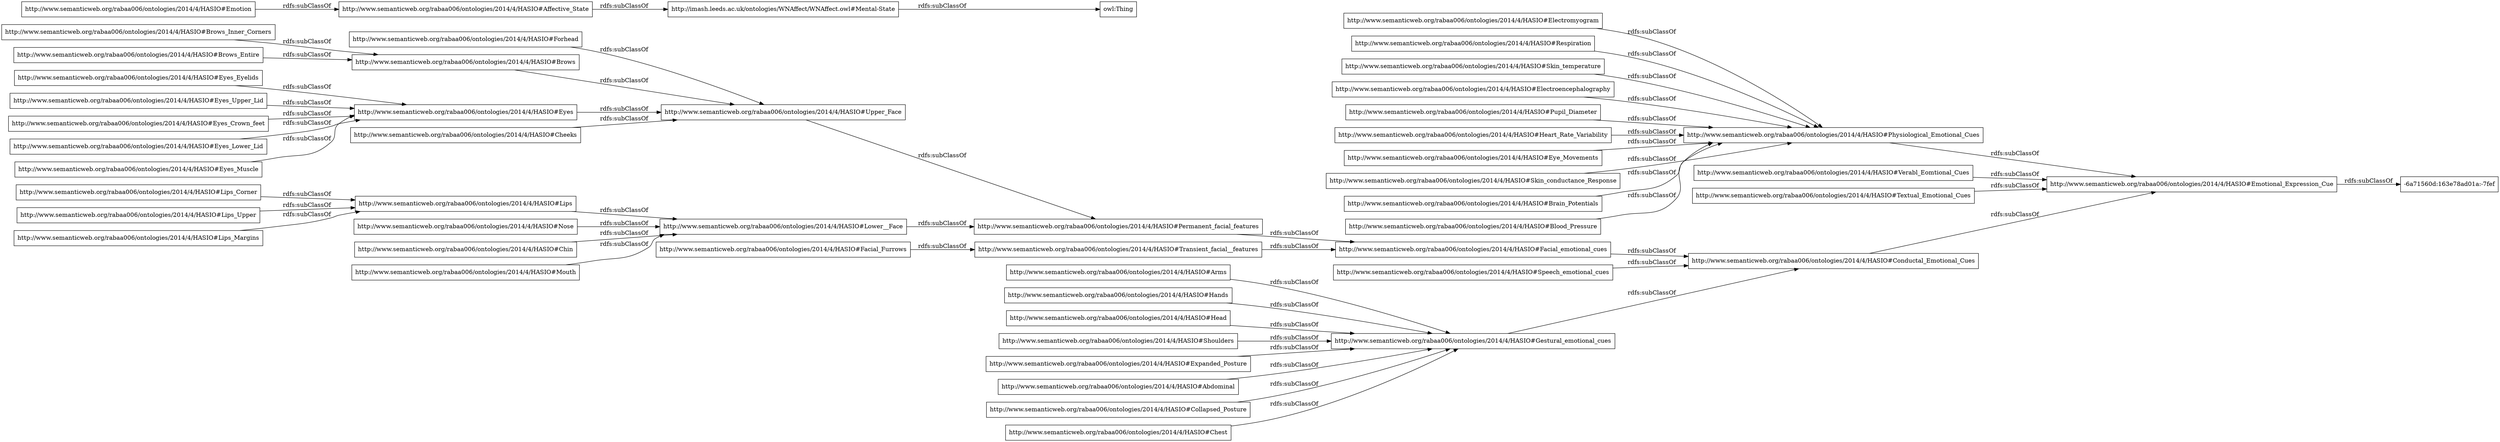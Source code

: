 digraph ar2dtool_diagram { 
rankdir=LR;
size="1000"
node [shape = rectangle, color="black"]; "http://www.semanticweb.org/rabaa006/ontologies/2014/4/HASIO#Arms" "http://www.semanticweb.org/rabaa006/ontologies/2014/4/HASIO#Shoulders" "http://www.semanticweb.org/rabaa006/ontologies/2014/4/HASIO#Lips_Corner" "http://www.semanticweb.org/rabaa006/ontologies/2014/4/HASIO#Lower__Face" "http://www.semanticweb.org/rabaa006/ontologies/2014/4/HASIO#Forhead" "http://www.semanticweb.org/rabaa006/ontologies/2014/4/HASIO#Lips" "http://www.semanticweb.org/rabaa006/ontologies/2014/4/HASIO#Emotion" "http://www.semanticweb.org/rabaa006/ontologies/2014/4/HASIO#Eyes_Eyelids" "http://www.semanticweb.org/rabaa006/ontologies/2014/4/HASIO#Verabl_Eomtional_Cues" "http://www.semanticweb.org/rabaa006/ontologies/2014/4/HASIO#Expanded_Posture" "http://www.semanticweb.org/rabaa006/ontologies/2014/4/HASIO#Electroencephalography" "http://www.semanticweb.org/rabaa006/ontologies/2014/4/HASIO#Permanent_facial_features" "http://www.semanticweb.org/rabaa006/ontologies/2014/4/HASIO#Affective_State" "http://www.semanticweb.org/rabaa006/ontologies/2014/4/HASIO#Eyes_Upper_Lid" "http://www.semanticweb.org/rabaa006/ontologies/2014/4/HASIO#Nose" "http://imash.leeds.ac.uk/ontologies/WNAffect/WNAffect.owl#Mental-State" "http://www.semanticweb.org/rabaa006/ontologies/2014/4/HASIO#Chin" "http://www.semanticweb.org/rabaa006/ontologies/2014/4/HASIO#Conductal_Emotional_Cues" "http://www.semanticweb.org/rabaa006/ontologies/2014/4/HASIO#Pupil_Diameter" "http://www.semanticweb.org/rabaa006/ontologies/2014/4/HASIO#Heart_Rate_Variability" "http://www.semanticweb.org/rabaa006/ontologies/2014/4/HASIO#Eyes_Crown_feet" "http://www.semanticweb.org/rabaa006/ontologies/2014/4/HASIO#Brows" "http://www.semanticweb.org/rabaa006/ontologies/2014/4/HASIO#Eye_Movements" "http://www.semanticweb.org/rabaa006/ontologies/2014/4/HASIO#Abdominal" "http://www.semanticweb.org/rabaa006/ontologies/2014/4/HASIO#Collapsed_Posture" "http://www.semanticweb.org/rabaa006/ontologies/2014/4/HASIO#Skin_conductance_Response" "http://www.semanticweb.org/rabaa006/ontologies/2014/4/HASIO#Transient_facial__features" "http://www.semanticweb.org/rabaa006/ontologies/2014/4/HASIO#Facial_Furrows" "http://www.semanticweb.org/rabaa006/ontologies/2014/4/HASIO#Textual_Emotional_Cues" "http://www.semanticweb.org/rabaa006/ontologies/2014/4/HASIO#Brows_Inner_Corners" "http://www.semanticweb.org/rabaa006/ontologies/2014/4/HASIO#Speech_emotional_cues" "http://www.semanticweb.org/rabaa006/ontologies/2014/4/HASIO#Eyes" "http://www.semanticweb.org/rabaa006/ontologies/2014/4/HASIO#Gestural_emotional_cues" "http://www.semanticweb.org/rabaa006/ontologies/2014/4/HASIO#Brows_Entire" "http://www.semanticweb.org/rabaa006/ontologies/2014/4/HASIO#Physiological_Emotional_Cues" "http://www.semanticweb.org/rabaa006/ontologies/2014/4/HASIO#Eyes_Lower_Lid" "http://www.semanticweb.org/rabaa006/ontologies/2014/4/HASIO#Upper_Face" "http://www.semanticweb.org/rabaa006/ontologies/2014/4/HASIO#Brain_Potentials" "http://www.semanticweb.org/rabaa006/ontologies/2014/4/HASIO#Chest" "http://www.semanticweb.org/rabaa006/ontologies/2014/4/HASIO#Cheeks" "http://www.semanticweb.org/rabaa006/ontologies/2014/4/HASIO#Blood_Pressure" "http://www.semanticweb.org/rabaa006/ontologies/2014/4/HASIO#Emotional_Expression_Cue" "http://www.semanticweb.org/rabaa006/ontologies/2014/4/HASIO#Electromyogram" "-6a71560d:163e78ad01a:-7fef" "http://www.semanticweb.org/rabaa006/ontologies/2014/4/HASIO#Facial_emotional_cues" "http://www.semanticweb.org/rabaa006/ontologies/2014/4/HASIO#Hands" "http://www.semanticweb.org/rabaa006/ontologies/2014/4/HASIO#Respiration" "http://www.semanticweb.org/rabaa006/ontologies/2014/4/HASIO#Skin_temperature" "http://www.semanticweb.org/rabaa006/ontologies/2014/4/HASIO#Head" "http://www.semanticweb.org/rabaa006/ontologies/2014/4/HASIO#Mouth" "http://www.semanticweb.org/rabaa006/ontologies/2014/4/HASIO#Lips_Upper" "http://www.semanticweb.org/rabaa006/ontologies/2014/4/HASIO#Lips_Margins" "http://www.semanticweb.org/rabaa006/ontologies/2014/4/HASIO#Eyes_Muscle" ; /*classes style*/
	"http://www.semanticweb.org/rabaa006/ontologies/2014/4/HASIO#Eyes_Crown_feet" -> "http://www.semanticweb.org/rabaa006/ontologies/2014/4/HASIO#Eyes" [ label = "rdfs:subClassOf" ];
	"http://www.semanticweb.org/rabaa006/ontologies/2014/4/HASIO#Lips_Upper" -> "http://www.semanticweb.org/rabaa006/ontologies/2014/4/HASIO#Lips" [ label = "rdfs:subClassOf" ];
	"http://www.semanticweb.org/rabaa006/ontologies/2014/4/HASIO#Heart_Rate_Variability" -> "http://www.semanticweb.org/rabaa006/ontologies/2014/4/HASIO#Physiological_Emotional_Cues" [ label = "rdfs:subClassOf" ];
	"http://www.semanticweb.org/rabaa006/ontologies/2014/4/HASIO#Facial_emotional_cues" -> "http://www.semanticweb.org/rabaa006/ontologies/2014/4/HASIO#Conductal_Emotional_Cues" [ label = "rdfs:subClassOf" ];
	"http://www.semanticweb.org/rabaa006/ontologies/2014/4/HASIO#Lower__Face" -> "http://www.semanticweb.org/rabaa006/ontologies/2014/4/HASIO#Permanent_facial_features" [ label = "rdfs:subClassOf" ];
	"http://www.semanticweb.org/rabaa006/ontologies/2014/4/HASIO#Lips_Corner" -> "http://www.semanticweb.org/rabaa006/ontologies/2014/4/HASIO#Lips" [ label = "rdfs:subClassOf" ];
	"http://www.semanticweb.org/rabaa006/ontologies/2014/4/HASIO#Chin" -> "http://www.semanticweb.org/rabaa006/ontologies/2014/4/HASIO#Lower__Face" [ label = "rdfs:subClassOf" ];
	"http://www.semanticweb.org/rabaa006/ontologies/2014/4/HASIO#Brows" -> "http://www.semanticweb.org/rabaa006/ontologies/2014/4/HASIO#Upper_Face" [ label = "rdfs:subClassOf" ];
	"http://www.semanticweb.org/rabaa006/ontologies/2014/4/HASIO#Skin_conductance_Response" -> "http://www.semanticweb.org/rabaa006/ontologies/2014/4/HASIO#Physiological_Emotional_Cues" [ label = "rdfs:subClassOf" ];
	"http://www.semanticweb.org/rabaa006/ontologies/2014/4/HASIO#Eyes_Upper_Lid" -> "http://www.semanticweb.org/rabaa006/ontologies/2014/4/HASIO#Eyes" [ label = "rdfs:subClassOf" ];
	"http://imash.leeds.ac.uk/ontologies/WNAffect/WNAffect.owl#Mental-State" -> "owl:Thing" [ label = "rdfs:subClassOf" ];
	"http://www.semanticweb.org/rabaa006/ontologies/2014/4/HASIO#Facial_Furrows" -> "http://www.semanticweb.org/rabaa006/ontologies/2014/4/HASIO#Transient_facial__features" [ label = "rdfs:subClassOf" ];
	"http://www.semanticweb.org/rabaa006/ontologies/2014/4/HASIO#Eyes" -> "http://www.semanticweb.org/rabaa006/ontologies/2014/4/HASIO#Upper_Face" [ label = "rdfs:subClassOf" ];
	"http://www.semanticweb.org/rabaa006/ontologies/2014/4/HASIO#Cheeks" -> "http://www.semanticweb.org/rabaa006/ontologies/2014/4/HASIO#Upper_Face" [ label = "rdfs:subClassOf" ];
	"http://www.semanticweb.org/rabaa006/ontologies/2014/4/HASIO#Eye_Movements" -> "http://www.semanticweb.org/rabaa006/ontologies/2014/4/HASIO#Physiological_Emotional_Cues" [ label = "rdfs:subClassOf" ];
	"http://www.semanticweb.org/rabaa006/ontologies/2014/4/HASIO#Arms" -> "http://www.semanticweb.org/rabaa006/ontologies/2014/4/HASIO#Gestural_emotional_cues" [ label = "rdfs:subClassOf" ];
	"http://www.semanticweb.org/rabaa006/ontologies/2014/4/HASIO#Hands" -> "http://www.semanticweb.org/rabaa006/ontologies/2014/4/HASIO#Gestural_emotional_cues" [ label = "rdfs:subClassOf" ];
	"http://www.semanticweb.org/rabaa006/ontologies/2014/4/HASIO#Blood_Pressure" -> "http://www.semanticweb.org/rabaa006/ontologies/2014/4/HASIO#Physiological_Emotional_Cues" [ label = "rdfs:subClassOf" ];
	"http://www.semanticweb.org/rabaa006/ontologies/2014/4/HASIO#Mouth" -> "http://www.semanticweb.org/rabaa006/ontologies/2014/4/HASIO#Lower__Face" [ label = "rdfs:subClassOf" ];
	"http://www.semanticweb.org/rabaa006/ontologies/2014/4/HASIO#Electromyogram" -> "http://www.semanticweb.org/rabaa006/ontologies/2014/4/HASIO#Physiological_Emotional_Cues" [ label = "rdfs:subClassOf" ];
	"http://www.semanticweb.org/rabaa006/ontologies/2014/4/HASIO#Respiration" -> "http://www.semanticweb.org/rabaa006/ontologies/2014/4/HASIO#Physiological_Emotional_Cues" [ label = "rdfs:subClassOf" ];
	"http://www.semanticweb.org/rabaa006/ontologies/2014/4/HASIO#Brows_Inner_Corners" -> "http://www.semanticweb.org/rabaa006/ontologies/2014/4/HASIO#Brows" [ label = "rdfs:subClassOf" ];
	"http://www.semanticweb.org/rabaa006/ontologies/2014/4/HASIO#Gestural_emotional_cues" -> "http://www.semanticweb.org/rabaa006/ontologies/2014/4/HASIO#Conductal_Emotional_Cues" [ label = "rdfs:subClassOf" ];
	"http://www.semanticweb.org/rabaa006/ontologies/2014/4/HASIO#Pupil_Diameter" -> "http://www.semanticweb.org/rabaa006/ontologies/2014/4/HASIO#Physiological_Emotional_Cues" [ label = "rdfs:subClassOf" ];
	"http://www.semanticweb.org/rabaa006/ontologies/2014/4/HASIO#Textual_Emotional_Cues" -> "http://www.semanticweb.org/rabaa006/ontologies/2014/4/HASIO#Emotional_Expression_Cue" [ label = "rdfs:subClassOf" ];
	"http://www.semanticweb.org/rabaa006/ontologies/2014/4/HASIO#Permanent_facial_features" -> "http://www.semanticweb.org/rabaa006/ontologies/2014/4/HASIO#Facial_emotional_cues" [ label = "rdfs:subClassOf" ];
	"http://www.semanticweb.org/rabaa006/ontologies/2014/4/HASIO#Brows_Entire" -> "http://www.semanticweb.org/rabaa006/ontologies/2014/4/HASIO#Brows" [ label = "rdfs:subClassOf" ];
	"http://www.semanticweb.org/rabaa006/ontologies/2014/4/HASIO#Lips_Margins" -> "http://www.semanticweb.org/rabaa006/ontologies/2014/4/HASIO#Lips" [ label = "rdfs:subClassOf" ];
	"http://www.semanticweb.org/rabaa006/ontologies/2014/4/HASIO#Eyes_Eyelids" -> "http://www.semanticweb.org/rabaa006/ontologies/2014/4/HASIO#Eyes" [ label = "rdfs:subClassOf" ];
	"http://www.semanticweb.org/rabaa006/ontologies/2014/4/HASIO#Emotional_Expression_Cue" -> "-6a71560d:163e78ad01a:-7fef" [ label = "rdfs:subClassOf" ];
	"http://www.semanticweb.org/rabaa006/ontologies/2014/4/HASIO#Eyes_Muscle" -> "http://www.semanticweb.org/rabaa006/ontologies/2014/4/HASIO#Eyes" [ label = "rdfs:subClassOf" ];
	"http://www.semanticweb.org/rabaa006/ontologies/2014/4/HASIO#Brain_Potentials" -> "http://www.semanticweb.org/rabaa006/ontologies/2014/4/HASIO#Physiological_Emotional_Cues" [ label = "rdfs:subClassOf" ];
	"http://www.semanticweb.org/rabaa006/ontologies/2014/4/HASIO#Abdominal" -> "http://www.semanticweb.org/rabaa006/ontologies/2014/4/HASIO#Gestural_emotional_cues" [ label = "rdfs:subClassOf" ];
	"http://www.semanticweb.org/rabaa006/ontologies/2014/4/HASIO#Nose" -> "http://www.semanticweb.org/rabaa006/ontologies/2014/4/HASIO#Lower__Face" [ label = "rdfs:subClassOf" ];
	"http://www.semanticweb.org/rabaa006/ontologies/2014/4/HASIO#Eyes_Lower_Lid" -> "http://www.semanticweb.org/rabaa006/ontologies/2014/4/HASIO#Eyes" [ label = "rdfs:subClassOf" ];
	"http://www.semanticweb.org/rabaa006/ontologies/2014/4/HASIO#Electroencephalography" -> "http://www.semanticweb.org/rabaa006/ontologies/2014/4/HASIO#Physiological_Emotional_Cues" [ label = "rdfs:subClassOf" ];
	"http://www.semanticweb.org/rabaa006/ontologies/2014/4/HASIO#Affective_State" -> "http://imash.leeds.ac.uk/ontologies/WNAffect/WNAffect.owl#Mental-State" [ label = "rdfs:subClassOf" ];
	"http://www.semanticweb.org/rabaa006/ontologies/2014/4/HASIO#Upper_Face" -> "http://www.semanticweb.org/rabaa006/ontologies/2014/4/HASIO#Permanent_facial_features" [ label = "rdfs:subClassOf" ];
	"http://www.semanticweb.org/rabaa006/ontologies/2014/4/HASIO#Transient_facial__features" -> "http://www.semanticweb.org/rabaa006/ontologies/2014/4/HASIO#Facial_emotional_cues" [ label = "rdfs:subClassOf" ];
	"http://www.semanticweb.org/rabaa006/ontologies/2014/4/HASIO#Conductal_Emotional_Cues" -> "http://www.semanticweb.org/rabaa006/ontologies/2014/4/HASIO#Emotional_Expression_Cue" [ label = "rdfs:subClassOf" ];
	"http://www.semanticweb.org/rabaa006/ontologies/2014/4/HASIO#Shoulders" -> "http://www.semanticweb.org/rabaa006/ontologies/2014/4/HASIO#Gestural_emotional_cues" [ label = "rdfs:subClassOf" ];
	"http://www.semanticweb.org/rabaa006/ontologies/2014/4/HASIO#Emotion" -> "http://www.semanticweb.org/rabaa006/ontologies/2014/4/HASIO#Affective_State" [ label = "rdfs:subClassOf" ];
	"http://www.semanticweb.org/rabaa006/ontologies/2014/4/HASIO#Expanded_Posture" -> "http://www.semanticweb.org/rabaa006/ontologies/2014/4/HASIO#Gestural_emotional_cues" [ label = "rdfs:subClassOf" ];
	"http://www.semanticweb.org/rabaa006/ontologies/2014/4/HASIO#Speech_emotional_cues" -> "http://www.semanticweb.org/rabaa006/ontologies/2014/4/HASIO#Conductal_Emotional_Cues" [ label = "rdfs:subClassOf" ];
	"http://www.semanticweb.org/rabaa006/ontologies/2014/4/HASIO#Forhead" -> "http://www.semanticweb.org/rabaa006/ontologies/2014/4/HASIO#Upper_Face" [ label = "rdfs:subClassOf" ];
	"http://www.semanticweb.org/rabaa006/ontologies/2014/4/HASIO#Collapsed_Posture" -> "http://www.semanticweb.org/rabaa006/ontologies/2014/4/HASIO#Gestural_emotional_cues" [ label = "rdfs:subClassOf" ];
	"http://www.semanticweb.org/rabaa006/ontologies/2014/4/HASIO#Skin_temperature" -> "http://www.semanticweb.org/rabaa006/ontologies/2014/4/HASIO#Physiological_Emotional_Cues" [ label = "rdfs:subClassOf" ];
	"http://www.semanticweb.org/rabaa006/ontologies/2014/4/HASIO#Physiological_Emotional_Cues" -> "http://www.semanticweb.org/rabaa006/ontologies/2014/4/HASIO#Emotional_Expression_Cue" [ label = "rdfs:subClassOf" ];
	"http://www.semanticweb.org/rabaa006/ontologies/2014/4/HASIO#Verabl_Eomtional_Cues" -> "http://www.semanticweb.org/rabaa006/ontologies/2014/4/HASIO#Emotional_Expression_Cue" [ label = "rdfs:subClassOf" ];
	"http://www.semanticweb.org/rabaa006/ontologies/2014/4/HASIO#Lips" -> "http://www.semanticweb.org/rabaa006/ontologies/2014/4/HASIO#Lower__Face" [ label = "rdfs:subClassOf" ];
	"http://www.semanticweb.org/rabaa006/ontologies/2014/4/HASIO#Head" -> "http://www.semanticweb.org/rabaa006/ontologies/2014/4/HASIO#Gestural_emotional_cues" [ label = "rdfs:subClassOf" ];
	"http://www.semanticweb.org/rabaa006/ontologies/2014/4/HASIO#Chest" -> "http://www.semanticweb.org/rabaa006/ontologies/2014/4/HASIO#Gestural_emotional_cues" [ label = "rdfs:subClassOf" ];

}
